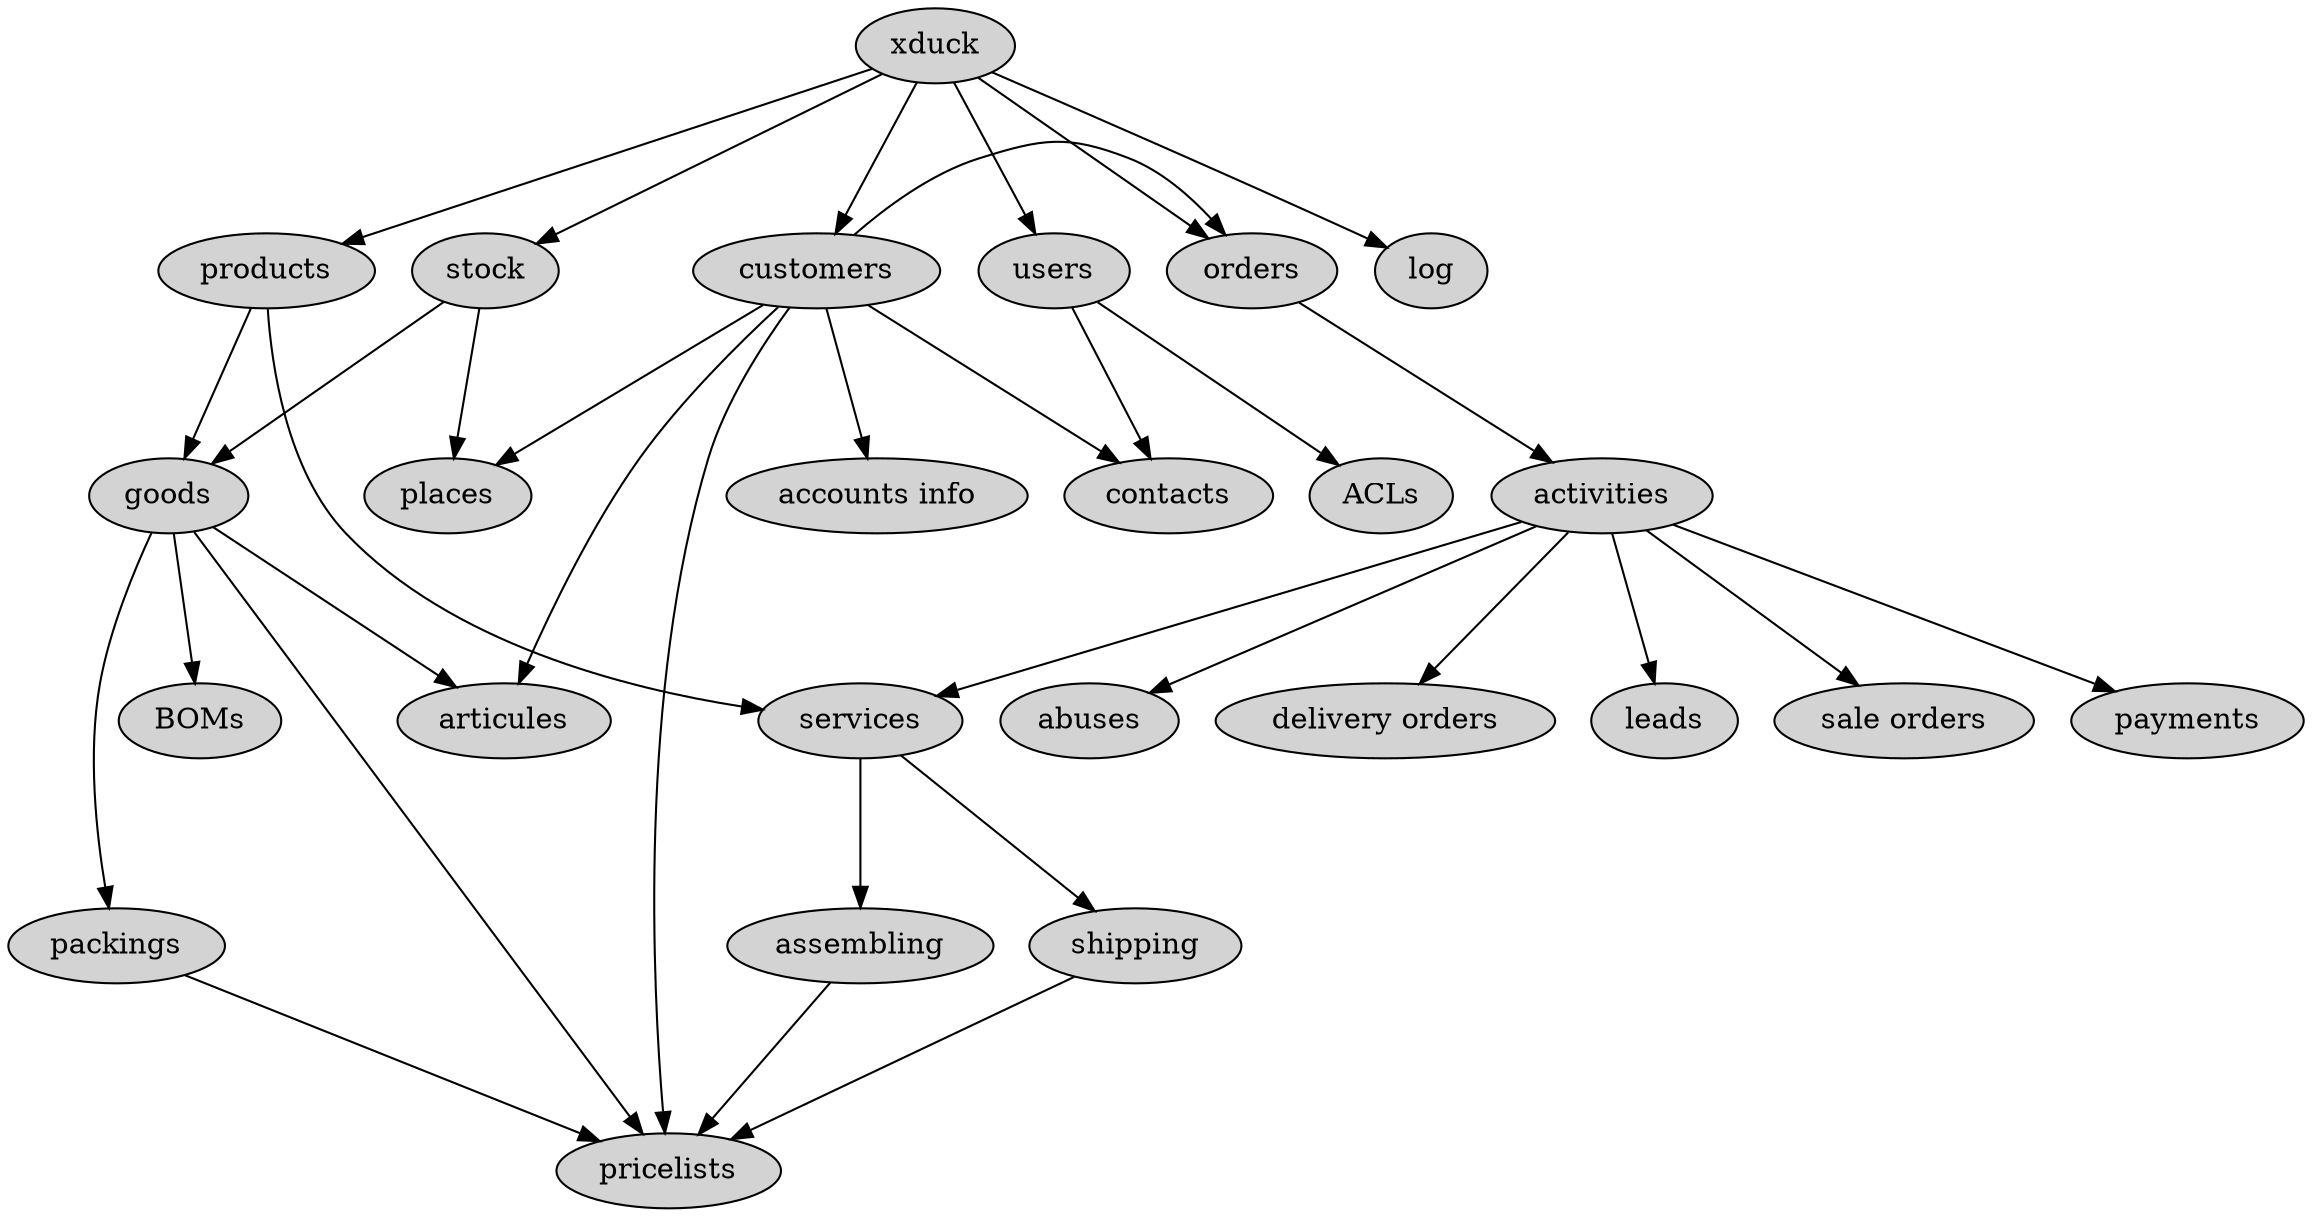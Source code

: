 digraph xDuck {
	ranksep=1;
	ratio = auto;
	node [style=filled];
	{rank=same; stock users orders log customers products;} 
 
	xduck -> stock
	xduck -> users
	xduck -> orders
	xduck -> customers
	xduck -> products
	xduck -> log

	activities -> leads
	activities -> "sale orders"
	activities -> payments
	activities -> abuses
	activities -> "delivery orders"
	activities -> services

	assembling -> pricelists

	customers -> "accounts info"
	customers -> contacts
	customers -> articules
	customers -> places
	customers -> pricelists
	customers -> orders

	goods -> BOMs
	goods -> packings
	goods -> articules
	goods -> pricelists 

    
	orders -> activities

	packings -> pricelists

	products -> goods 
	products -> services 
	
	services -> shipping 
	services -> assembling 

	stock -> places
	stock -> goods

	shipping -> pricelists

	users -> ACLs
	users -> contacts



}

